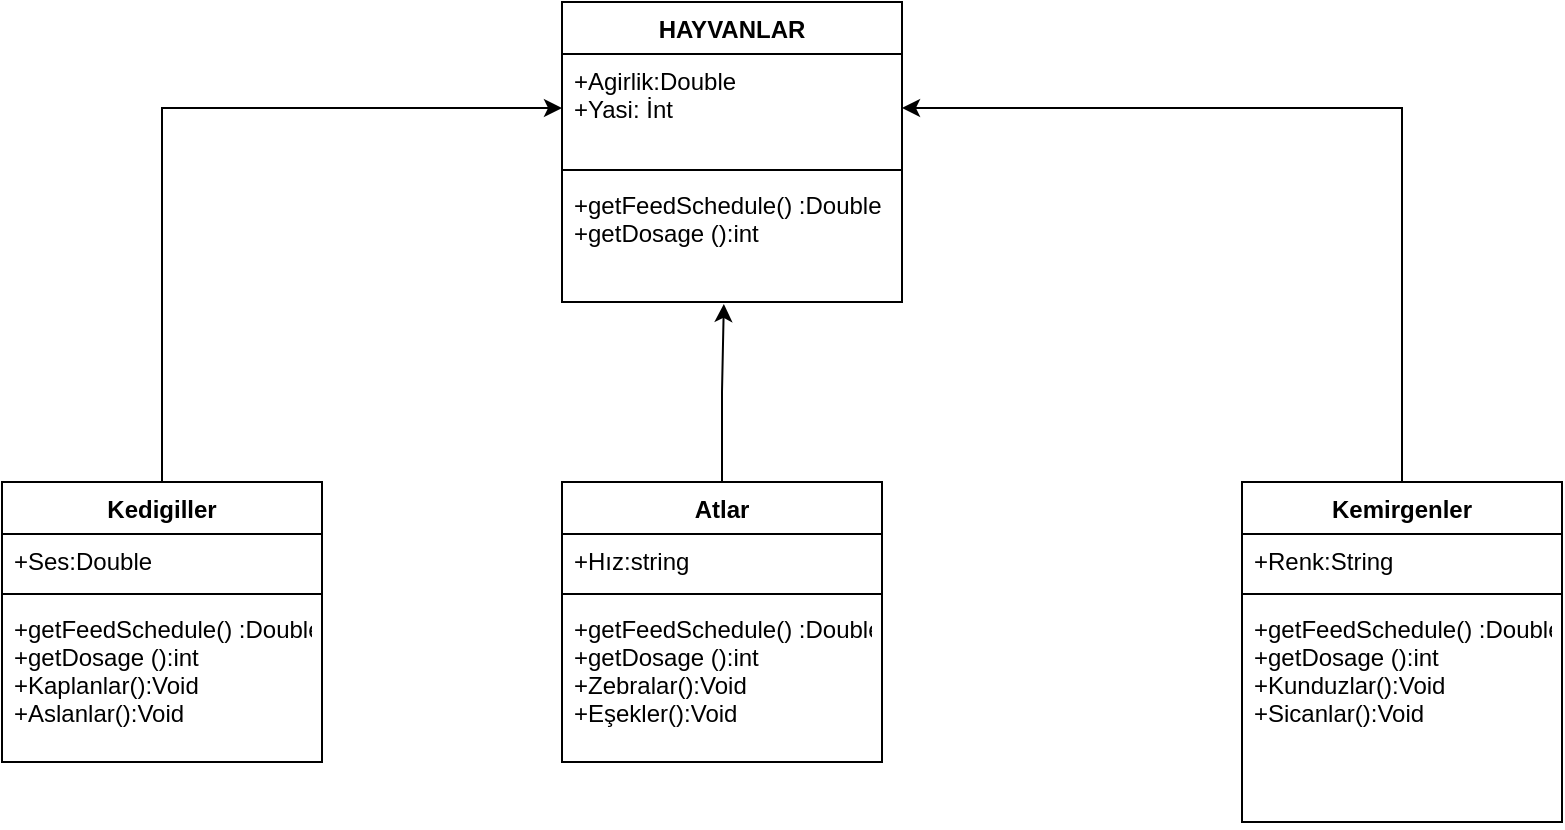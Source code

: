 <mxfile version="15.8.2" type="github">
  <diagram id="gecN1UcChAeBymGNtbon" name="Page-1">
    <mxGraphModel dx="1422" dy="794" grid="1" gridSize="10" guides="1" tooltips="1" connect="1" arrows="1" fold="1" page="1" pageScale="1" pageWidth="850" pageHeight="1100" math="0" shadow="0">
      <root>
        <mxCell id="0" />
        <mxCell id="1" parent="0" />
        <mxCell id="jwajZKRLYiDn73fIpxVP-8" value="HAYVANLAR" style="swimlane;fontStyle=1;align=center;verticalAlign=top;childLayout=stackLayout;horizontal=1;startSize=26;horizontalStack=0;resizeParent=1;resizeParentMax=0;resizeLast=0;collapsible=1;marginBottom=0;" vertex="1" parent="1">
          <mxGeometry x="320" y="20" width="170" height="150" as="geometry" />
        </mxCell>
        <mxCell id="jwajZKRLYiDn73fIpxVP-9" value="+Agirlik:Double&#xa;+Yasi: İnt" style="text;strokeColor=none;fillColor=none;align=left;verticalAlign=top;spacingLeft=4;spacingRight=4;overflow=hidden;rotatable=0;points=[[0,0.5],[1,0.5]];portConstraint=eastwest;" vertex="1" parent="jwajZKRLYiDn73fIpxVP-8">
          <mxGeometry y="26" width="170" height="54" as="geometry" />
        </mxCell>
        <mxCell id="jwajZKRLYiDn73fIpxVP-10" value="" style="line;strokeWidth=1;fillColor=none;align=left;verticalAlign=middle;spacingTop=-1;spacingLeft=3;spacingRight=3;rotatable=0;labelPosition=right;points=[];portConstraint=eastwest;" vertex="1" parent="jwajZKRLYiDn73fIpxVP-8">
          <mxGeometry y="80" width="170" height="8" as="geometry" />
        </mxCell>
        <mxCell id="jwajZKRLYiDn73fIpxVP-11" value="+getFeedSchedule() :Double&#xa;+getDosage ():int" style="text;strokeColor=none;fillColor=none;align=left;verticalAlign=top;spacingLeft=4;spacingRight=4;overflow=hidden;rotatable=0;points=[[0,0.5],[1,0.5]];portConstraint=eastwest;" vertex="1" parent="jwajZKRLYiDn73fIpxVP-8">
          <mxGeometry y="88" width="170" height="62" as="geometry" />
        </mxCell>
        <mxCell id="jwajZKRLYiDn73fIpxVP-25" style="edgeStyle=orthogonalEdgeStyle;rounded=0;orthogonalLoop=1;jettySize=auto;html=1;entryX=0;entryY=0.5;entryDx=0;entryDy=0;" edge="1" parent="1" source="jwajZKRLYiDn73fIpxVP-12" target="jwajZKRLYiDn73fIpxVP-9">
          <mxGeometry relative="1" as="geometry" />
        </mxCell>
        <mxCell id="jwajZKRLYiDn73fIpxVP-12" value="Kedigiller" style="swimlane;fontStyle=1;align=center;verticalAlign=top;childLayout=stackLayout;horizontal=1;startSize=26;horizontalStack=0;resizeParent=1;resizeParentMax=0;resizeLast=0;collapsible=1;marginBottom=0;" vertex="1" parent="1">
          <mxGeometry x="40" y="260" width="160" height="140" as="geometry" />
        </mxCell>
        <mxCell id="jwajZKRLYiDn73fIpxVP-13" value="+Ses:Double" style="text;strokeColor=none;fillColor=none;align=left;verticalAlign=top;spacingLeft=4;spacingRight=4;overflow=hidden;rotatable=0;points=[[0,0.5],[1,0.5]];portConstraint=eastwest;" vertex="1" parent="jwajZKRLYiDn73fIpxVP-12">
          <mxGeometry y="26" width="160" height="26" as="geometry" />
        </mxCell>
        <mxCell id="jwajZKRLYiDn73fIpxVP-14" value="" style="line;strokeWidth=1;fillColor=none;align=left;verticalAlign=middle;spacingTop=-1;spacingLeft=3;spacingRight=3;rotatable=0;labelPosition=right;points=[];portConstraint=eastwest;" vertex="1" parent="jwajZKRLYiDn73fIpxVP-12">
          <mxGeometry y="52" width="160" height="8" as="geometry" />
        </mxCell>
        <mxCell id="jwajZKRLYiDn73fIpxVP-15" value="+getFeedSchedule() :Double&#xa;+getDosage ():int&#xa;+Kaplanlar():Void&#xa;+Aslanlar():Void&#xa;" style="text;strokeColor=none;fillColor=none;align=left;verticalAlign=top;spacingLeft=4;spacingRight=4;overflow=hidden;rotatable=0;points=[[0,0.5],[1,0.5]];portConstraint=eastwest;" vertex="1" parent="jwajZKRLYiDn73fIpxVP-12">
          <mxGeometry y="60" width="160" height="80" as="geometry" />
        </mxCell>
        <mxCell id="jwajZKRLYiDn73fIpxVP-28" style="edgeStyle=orthogonalEdgeStyle;rounded=0;orthogonalLoop=1;jettySize=auto;html=1;entryX=0.476;entryY=1.016;entryDx=0;entryDy=0;entryPerimeter=0;" edge="1" parent="1" source="jwajZKRLYiDn73fIpxVP-16" target="jwajZKRLYiDn73fIpxVP-11">
          <mxGeometry relative="1" as="geometry" />
        </mxCell>
        <mxCell id="jwajZKRLYiDn73fIpxVP-16" value="Atlar" style="swimlane;fontStyle=1;align=center;verticalAlign=top;childLayout=stackLayout;horizontal=1;startSize=26;horizontalStack=0;resizeParent=1;resizeParentMax=0;resizeLast=0;collapsible=1;marginBottom=0;" vertex="1" parent="1">
          <mxGeometry x="320" y="260" width="160" height="140" as="geometry" />
        </mxCell>
        <mxCell id="jwajZKRLYiDn73fIpxVP-17" value="+Hız:string" style="text;strokeColor=none;fillColor=none;align=left;verticalAlign=top;spacingLeft=4;spacingRight=4;overflow=hidden;rotatable=0;points=[[0,0.5],[1,0.5]];portConstraint=eastwest;" vertex="1" parent="jwajZKRLYiDn73fIpxVP-16">
          <mxGeometry y="26" width="160" height="26" as="geometry" />
        </mxCell>
        <mxCell id="jwajZKRLYiDn73fIpxVP-18" value="" style="line;strokeWidth=1;fillColor=none;align=left;verticalAlign=middle;spacingTop=-1;spacingLeft=3;spacingRight=3;rotatable=0;labelPosition=right;points=[];portConstraint=eastwest;" vertex="1" parent="jwajZKRLYiDn73fIpxVP-16">
          <mxGeometry y="52" width="160" height="8" as="geometry" />
        </mxCell>
        <mxCell id="jwajZKRLYiDn73fIpxVP-19" value="+getFeedSchedule() :Double&#xa;+getDosage ():int&#xa;+Zebralar():Void&#xa;+Eşekler():Void&#xa;" style="text;strokeColor=none;fillColor=none;align=left;verticalAlign=top;spacingLeft=4;spacingRight=4;overflow=hidden;rotatable=0;points=[[0,0.5],[1,0.5]];portConstraint=eastwest;" vertex="1" parent="jwajZKRLYiDn73fIpxVP-16">
          <mxGeometry y="60" width="160" height="80" as="geometry" />
        </mxCell>
        <mxCell id="jwajZKRLYiDn73fIpxVP-29" style="edgeStyle=orthogonalEdgeStyle;rounded=0;orthogonalLoop=1;jettySize=auto;html=1;entryX=1;entryY=0.5;entryDx=0;entryDy=0;" edge="1" parent="1" source="jwajZKRLYiDn73fIpxVP-20" target="jwajZKRLYiDn73fIpxVP-9">
          <mxGeometry relative="1" as="geometry" />
        </mxCell>
        <mxCell id="jwajZKRLYiDn73fIpxVP-20" value="Kemirgenler" style="swimlane;fontStyle=1;align=center;verticalAlign=top;childLayout=stackLayout;horizontal=1;startSize=26;horizontalStack=0;resizeParent=1;resizeParentMax=0;resizeLast=0;collapsible=1;marginBottom=0;" vertex="1" parent="1">
          <mxGeometry x="660" y="260" width="160" height="170" as="geometry" />
        </mxCell>
        <mxCell id="jwajZKRLYiDn73fIpxVP-21" value="+Renk:String" style="text;strokeColor=none;fillColor=none;align=left;verticalAlign=top;spacingLeft=4;spacingRight=4;overflow=hidden;rotatable=0;points=[[0,0.5],[1,0.5]];portConstraint=eastwest;" vertex="1" parent="jwajZKRLYiDn73fIpxVP-20">
          <mxGeometry y="26" width="160" height="26" as="geometry" />
        </mxCell>
        <mxCell id="jwajZKRLYiDn73fIpxVP-22" value="" style="line;strokeWidth=1;fillColor=none;align=left;verticalAlign=middle;spacingTop=-1;spacingLeft=3;spacingRight=3;rotatable=0;labelPosition=right;points=[];portConstraint=eastwest;" vertex="1" parent="jwajZKRLYiDn73fIpxVP-20">
          <mxGeometry y="52" width="160" height="8" as="geometry" />
        </mxCell>
        <mxCell id="jwajZKRLYiDn73fIpxVP-23" value="+getFeedSchedule() :Double&#xa;+getDosage ():int&#xa;+Kunduzlar():Void&#xa;+Sicanlar():Void&#xa;" style="text;strokeColor=none;fillColor=none;align=left;verticalAlign=top;spacingLeft=4;spacingRight=4;overflow=hidden;rotatable=0;points=[[0,0.5],[1,0.5]];portConstraint=eastwest;" vertex="1" parent="jwajZKRLYiDn73fIpxVP-20">
          <mxGeometry y="60" width="160" height="110" as="geometry" />
        </mxCell>
      </root>
    </mxGraphModel>
  </diagram>
</mxfile>
